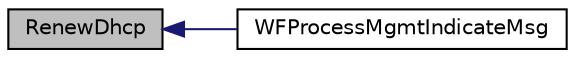digraph "RenewDhcp"
{
  edge [fontname="Helvetica",fontsize="10",labelfontname="Helvetica",labelfontsize="10"];
  node [fontname="Helvetica",fontsize="10",shape=record];
  rankdir="LR";
  Node1 [label="RenewDhcp",height=0.2,width=0.4,color="black", fillcolor="grey75", style="filled", fontcolor="black"];
  Node1 -> Node2 [dir="back",color="midnightblue",fontsize="10",style="solid",fontname="Helvetica"];
  Node2 [label="WFProcessMgmtIndicateMsg",height=0.2,width=0.4,color="black", fillcolor="white", style="filled",URL="$_w_f_event_handler_8c.html#ae71ee9203e9d7d2cefedf4b7dd879143"];
}
